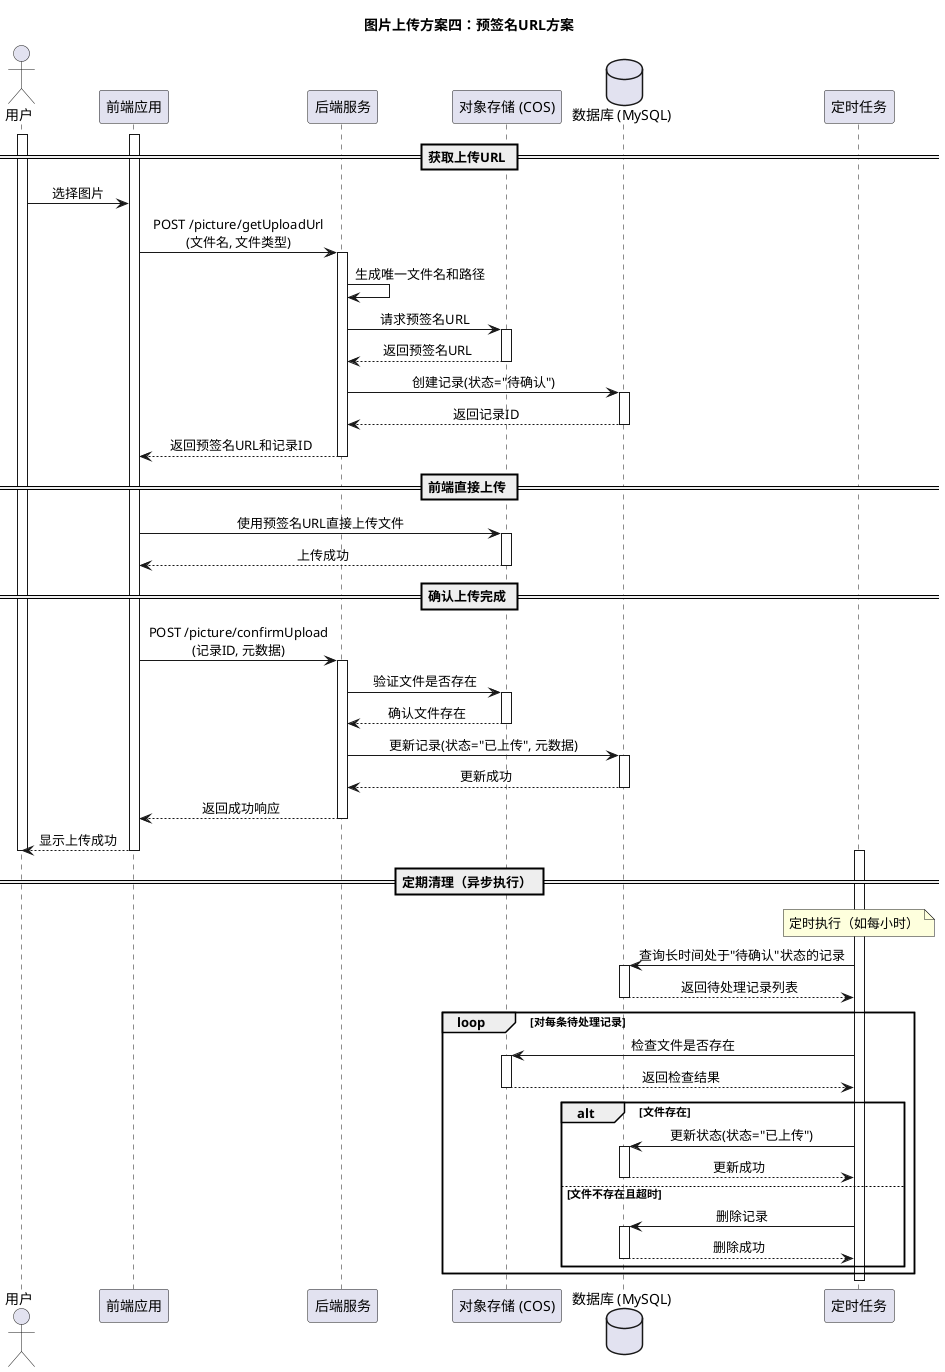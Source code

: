 @startuml
title 图片上传方案四：预签名URL方案

actor "用户" as User
participant "前端应用" as Frontend
participant "后端服务" as Backend
participant "对象存储 (COS)" as Cloud
database "数据库 (MySQL)" as DB
participant "定时任务" as Scheduler

skinparam sequenceMessageAlign center

activate Frontend
activate User

== 获取上传URL ==
User -> Frontend : 选择图片
Frontend -> Backend ++ : POST /picture/getUploadUrl\n(文件名, 文件类型)
Backend -> Backend : 生成唯一文件名和路径
Backend -> Cloud ++ : 请求预签名URL
Cloud --> Backend -- : 返回预签名URL
Backend -> DB ++ : 创建记录(状态="待确认")
DB --> Backend -- : 返回记录ID
Backend --> Frontend -- : 返回预签名URL和记录ID

== 前端直接上传 ==
Frontend -> Cloud ++ : 使用预签名URL直接上传文件
Cloud --> Frontend -- : 上传成功

== 确认上传完成 ==
Frontend -> Backend ++ : POST /picture/confirmUpload\n(记录ID, 元数据)
Backend -> Cloud ++ : 验证文件是否存在
Cloud --> Backend -- : 确认文件存在
Backend -> DB ++ : 更新记录(状态="已上传", 元数据)
DB --> Backend -- : 更新成功
Backend --> Frontend -- : 返回成功响应
Frontend --> User : 显示上传成功

deactivate User
deactivate Frontend

== 定期清理（异步执行） ==
note over Scheduler : 定时执行（如每小时）
activate Scheduler
Scheduler -> DB ++ : 查询长时间处于"待确认"状态的记录
DB --> Scheduler -- : 返回待处理记录列表

loop 对每条待处理记录
    Scheduler -> Cloud ++ : 检查文件是否存在
    Cloud --> Scheduler -- : 返回检查结果

    alt 文件存在
        Scheduler -> DB ++ : 更新状态(状态="已上传")
        DB --> Scheduler -- : 更新成功
    else 文件不存在且超时
        Scheduler -> DB ++ : 删除记录
        DB --> Scheduler -- : 删除成功
    end
end

deactivate Scheduler

@enduml